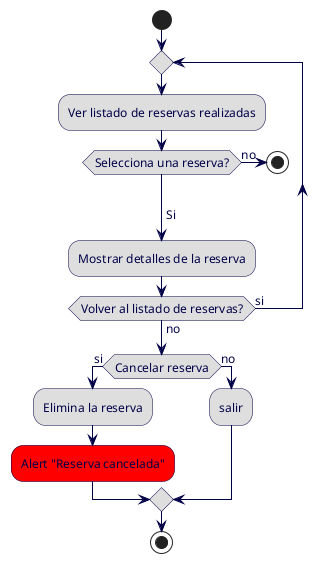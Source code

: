 ' Los usuarios podran cancelar sus reservas.

@startuml req10

skinparam {
    ArrowColor 010047
    BorderColor 010047
    ActivityBackgroundColor dedede
    ActivityBorderColor 010047
    ActivityFontColor 010047
    ActivityFontSize 12
    ArrowFontColor 010047
    ArrowFontSize 12
}

start
repeat
  :Ver listado de reservas realizadas;
    if (Selecciona una reserva?) then (no)
      stop
    endif
    ->Si;
    :Mostrar detalles de la reserva;
repeat while (Volver al listado de reservas?) is (si) not (no)
if(Cancelar reserva) then (si)
    :Elimina la reserva;
    #red :Alert "Reserva cancelada";
else (no)
    :salir;
endif
stop
@enduml